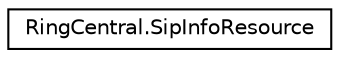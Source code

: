digraph "Graphical Class Hierarchy"
{
 // LATEX_PDF_SIZE
  edge [fontname="Helvetica",fontsize="10",labelfontname="Helvetica",labelfontsize="10"];
  node [fontname="Helvetica",fontsize="10",shape=record];
  rankdir="LR";
  Node0 [label="RingCentral.SipInfoResource",height=0.2,width=0.4,color="black", fillcolor="white", style="filled",URL="$classRingCentral_1_1SipInfoResource.html",tooltip=" "];
}

